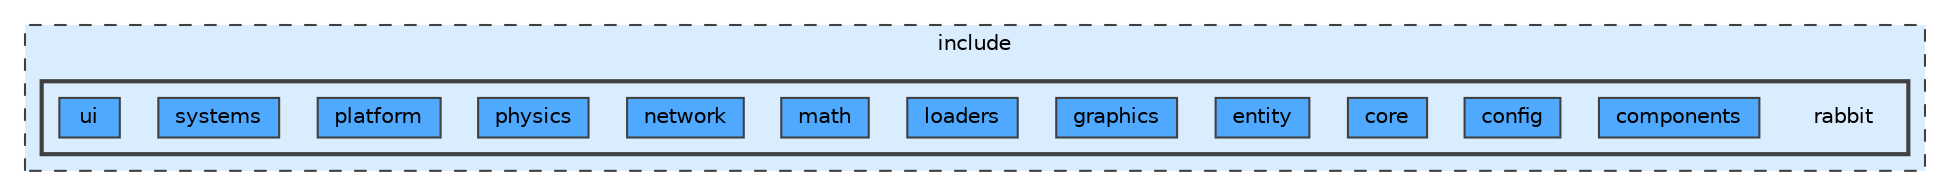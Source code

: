 digraph "C:/Users/thecy/Development/Libraries/rabbit/include/rabbit"
{
 // LATEX_PDF_SIZE
  bgcolor="transparent";
  edge [fontname=Helvetica,fontsize=10,labelfontname=Helvetica,labelfontsize=10];
  node [fontname=Helvetica,fontsize=10,shape=box,height=0.2,width=0.4];
  compound=true
  subgraph clusterdir_d44c64559bbebec7f509842c48db8b23 {
    graph [ bgcolor="#daedff", pencolor="grey25", label="include", fontname=Helvetica,fontsize=10 style="filled,dashed", URL="dir_d44c64559bbebec7f509842c48db8b23.html",tooltip=""]
  subgraph clusterdir_c4dc8b4a447c210691c516bd52d2ecf6 {
    graph [ bgcolor="#daedff", pencolor="grey25", label="", fontname=Helvetica,fontsize=10 style="filled,bold", URL="dir_c4dc8b4a447c210691c516bd52d2ecf6.html",tooltip=""]
    dir_c4dc8b4a447c210691c516bd52d2ecf6 [shape=plaintext, label="rabbit"];
  dir_f538b271f85eace5cf9ac972523aebf8 [label="components", fillcolor="#4ea9ff", color="grey25", style="filled", URL="dir_f538b271f85eace5cf9ac972523aebf8.html",tooltip=""];
  dir_dfb835818d0bd1087be08c97b1c2c014 [label="config", fillcolor="#4ea9ff", color="grey25", style="filled", URL="dir_dfb835818d0bd1087be08c97b1c2c014.html",tooltip=""];
  dir_b80f668e9efc3ac364dd28b39d36047f [label="core", fillcolor="#4ea9ff", color="grey25", style="filled", URL="dir_b80f668e9efc3ac364dd28b39d36047f.html",tooltip=""];
  dir_f278bcbf63b926d68981df19121e7c89 [label="entity", fillcolor="#4ea9ff", color="grey25", style="filled", URL="dir_f278bcbf63b926d68981df19121e7c89.html",tooltip=""];
  dir_6d5d7533588bb524a32427f71da1db0a [label="graphics", fillcolor="#4ea9ff", color="grey25", style="filled", URL="dir_6d5d7533588bb524a32427f71da1db0a.html",tooltip=""];
  dir_4ed96c1f6a0c1422dfd23bde9f5dda01 [label="loaders", fillcolor="#4ea9ff", color="grey25", style="filled", URL="dir_4ed96c1f6a0c1422dfd23bde9f5dda01.html",tooltip=""];
  dir_a28f47841c87058a1d6f9e23273ddd95 [label="math", fillcolor="#4ea9ff", color="grey25", style="filled", URL="dir_a28f47841c87058a1d6f9e23273ddd95.html",tooltip=""];
  dir_7bfe82a62c933695662978ad6842ac7e [label="network", fillcolor="#4ea9ff", color="grey25", style="filled", URL="dir_7bfe82a62c933695662978ad6842ac7e.html",tooltip=""];
  dir_94c90a046fd783719c3c71a8ad6d842f [label="physics", fillcolor="#4ea9ff", color="grey25", style="filled", URL="dir_94c90a046fd783719c3c71a8ad6d842f.html",tooltip=""];
  dir_e87b04c05e364064bd88a876db367026 [label="platform", fillcolor="#4ea9ff", color="grey25", style="filled", URL="dir_e87b04c05e364064bd88a876db367026.html",tooltip=""];
  dir_a6cc541b3a5ed3f6d4a77c647cb264be [label="systems", fillcolor="#4ea9ff", color="grey25", style="filled", URL="dir_a6cc541b3a5ed3f6d4a77c647cb264be.html",tooltip=""];
  dir_9841a68b161c4c77ee9553dbec0134e7 [label="ui", fillcolor="#4ea9ff", color="grey25", style="filled", URL="dir_9841a68b161c4c77ee9553dbec0134e7.html",tooltip=""];
  }
  }
}
